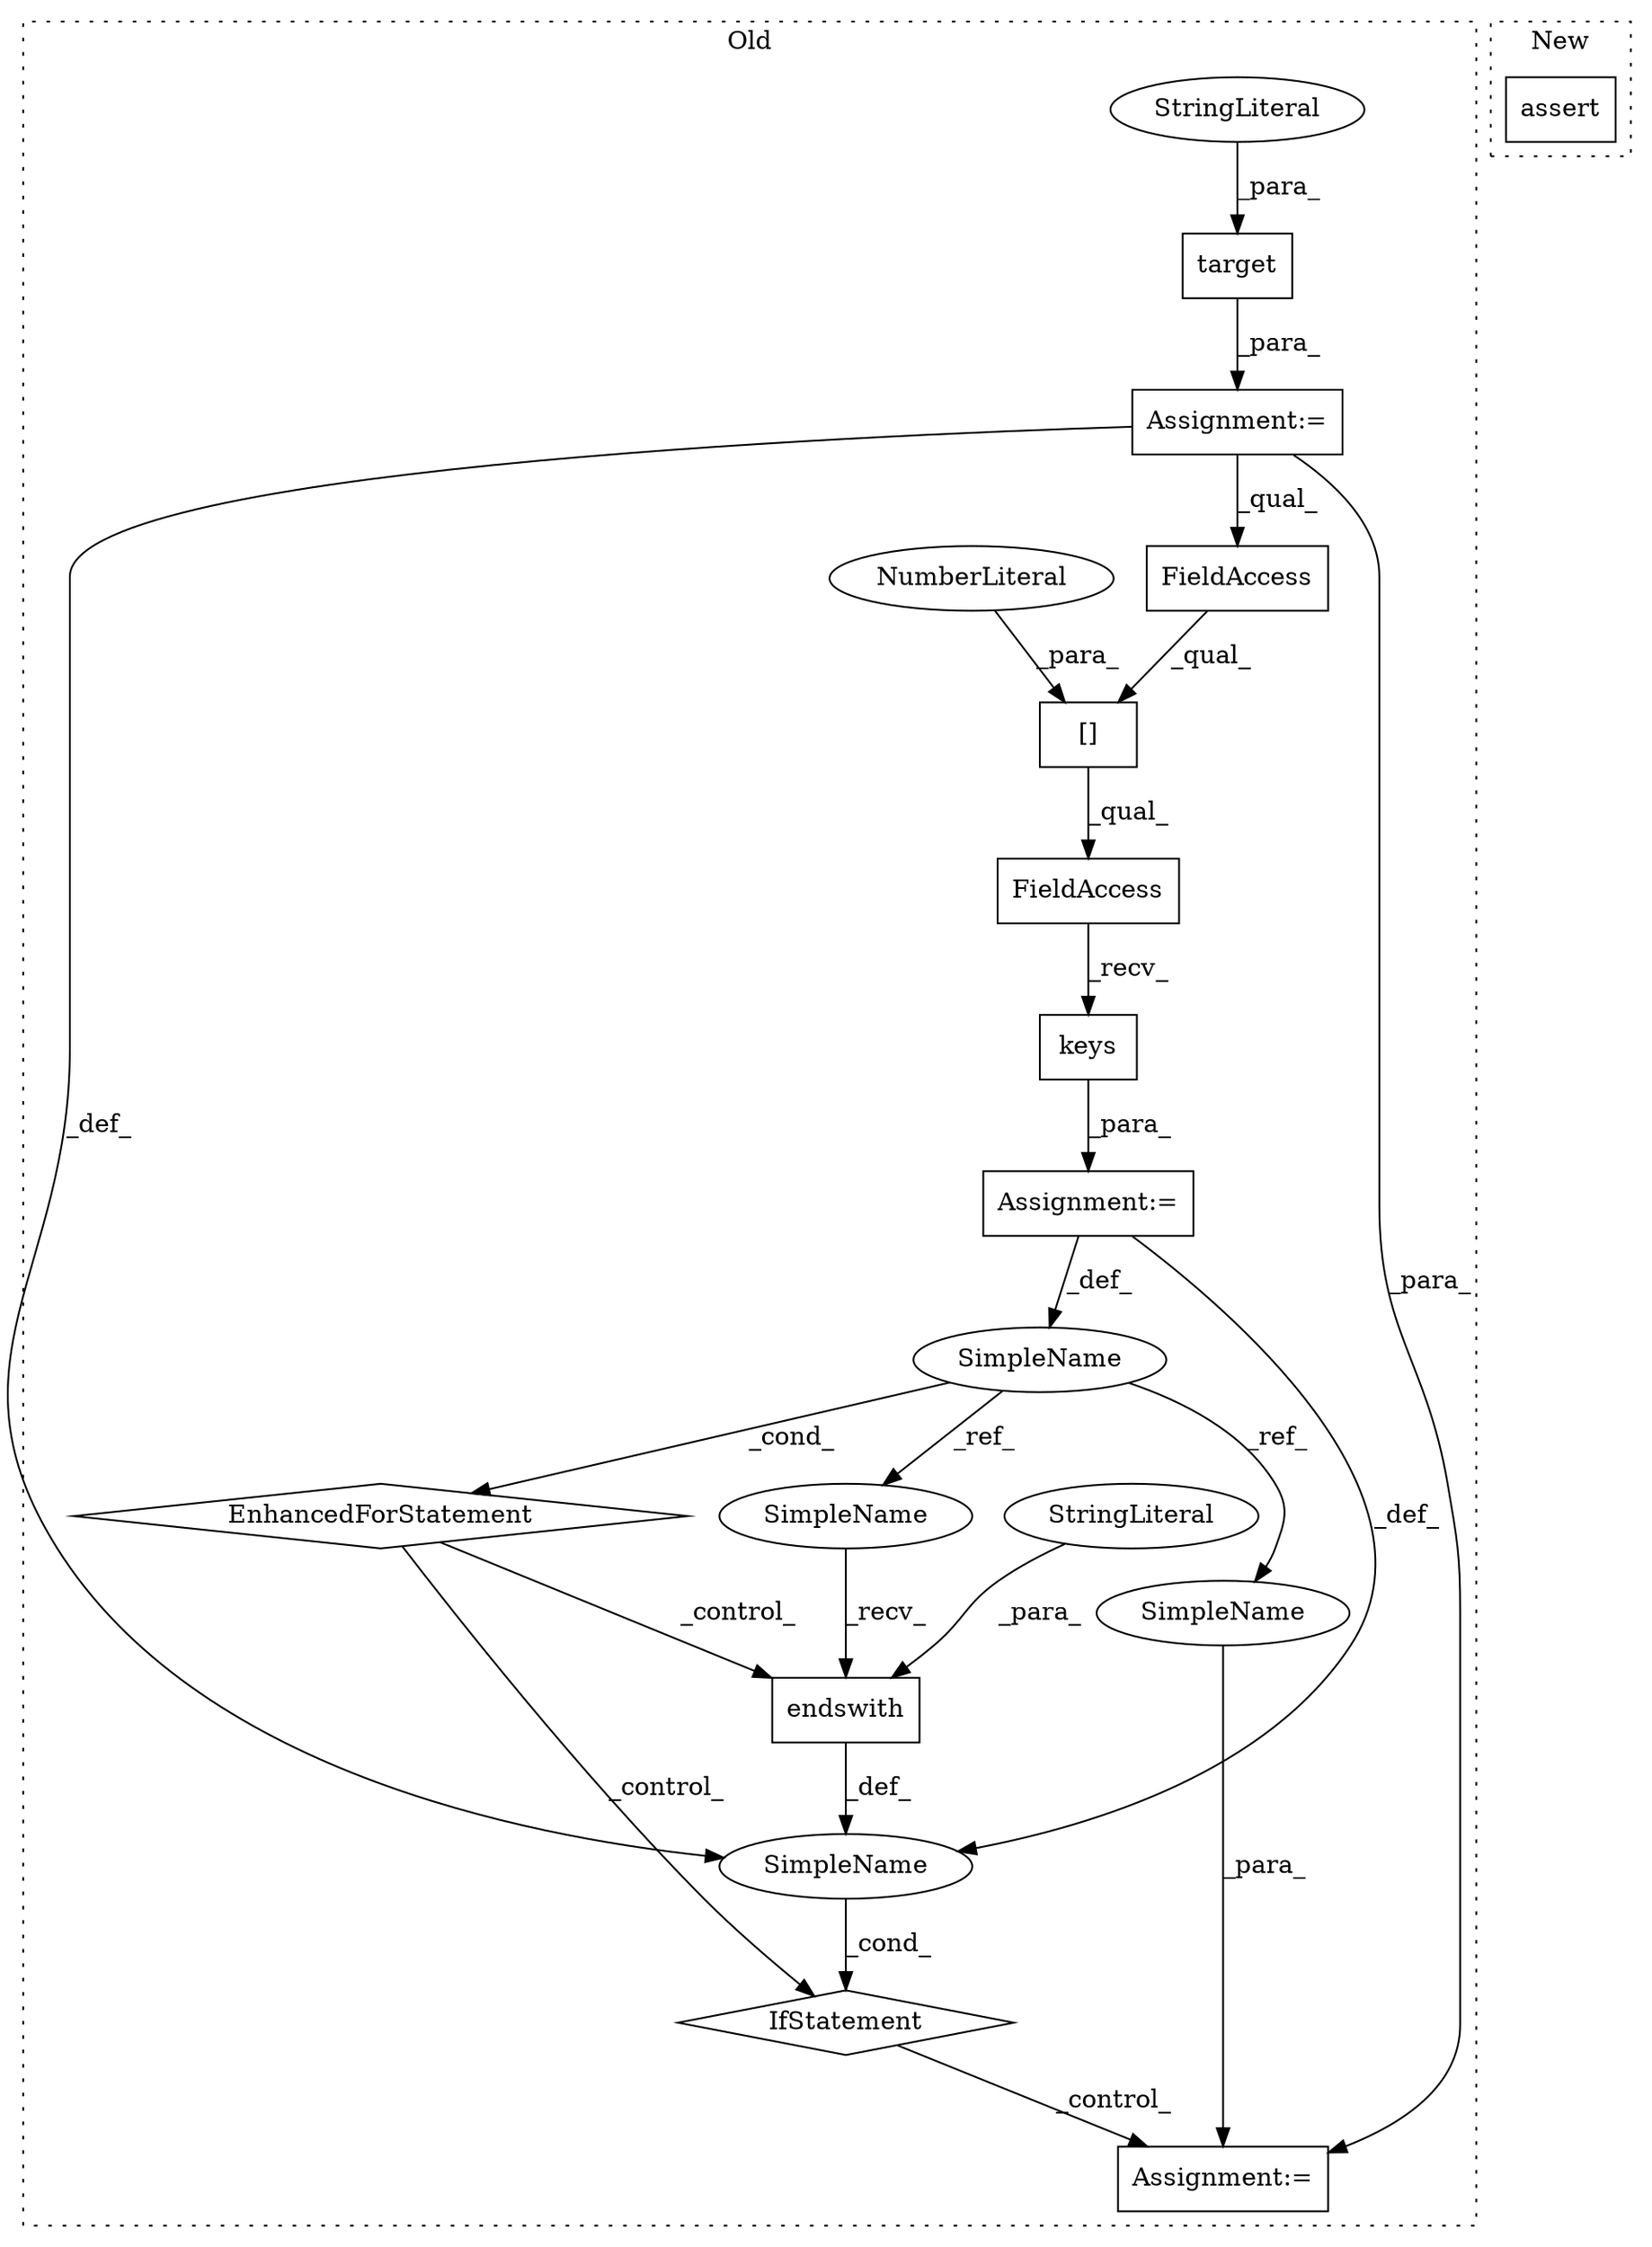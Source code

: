 digraph G {
subgraph cluster0 {
1 [label="endswith" a="32" s="11872,11923" l="9,1" shape="box"];
3 [label="EnhancedForStatement" a="70" s="11766,11856" l="53,2" shape="diamond"];
4 [label="SimpleName" a="42" s="11823" l="1" shape="ellipse"];
5 [label="StringLiteral" a="45" s="11881" l="42" shape="ellipse"];
6 [label="IfStatement" a="25" s="11866,11924" l="4,2" shape="diamond"];
7 [label="Assignment:=" a="7" s="11766,11856" l="53,2" shape="box"];
8 [label="keys" a="32" s="11850" l="6" shape="box"];
9 [label="FieldAccess" a="22" s="11827" l="22" shape="box"];
10 [label="[]" a="2" s="11827,11840" l="12,1" shape="box"];
11 [label="NumberLiteral" a="34" s="11839" l="1" shape="ellipse"];
12 [label="FieldAccess" a="22" s="11827" l="11" shape="box"];
13 [label="SimpleName" a="42" s="" l="" shape="ellipse"];
14 [label="Assignment:=" a="7" s="11948" l="1" shape="box"];
15 [label="Assignment:=" a="7" s="11714" l="1" shape="box"];
16 [label="target" a="32" s="11720,11759" l="7,1" shape="box"];
17 [label="StringLiteral" a="45" s="11727" l="32" shape="ellipse"];
18 [label="SimpleName" a="42" s="11870" l="1" shape="ellipse"];
19 [label="SimpleName" a="42" s="11949" l="1" shape="ellipse"];
label = "Old";
style="dotted";
}
subgraph cluster1 {
2 [label="assert" a="32" s="8340,8370" l="12,1" shape="box"];
label = "New";
style="dotted";
}
1 -> 13 [label="_def_"];
3 -> 1 [label="_control_"];
3 -> 6 [label="_control_"];
4 -> 18 [label="_ref_"];
4 -> 3 [label="_cond_"];
4 -> 19 [label="_ref_"];
5 -> 1 [label="_para_"];
6 -> 14 [label="_control_"];
7 -> 4 [label="_def_"];
7 -> 13 [label="_def_"];
8 -> 7 [label="_para_"];
9 -> 8 [label="_recv_"];
10 -> 9 [label="_qual_"];
11 -> 10 [label="_para_"];
12 -> 10 [label="_qual_"];
13 -> 6 [label="_cond_"];
15 -> 14 [label="_para_"];
15 -> 12 [label="_qual_"];
15 -> 13 [label="_def_"];
16 -> 15 [label="_para_"];
17 -> 16 [label="_para_"];
18 -> 1 [label="_recv_"];
19 -> 14 [label="_para_"];
}